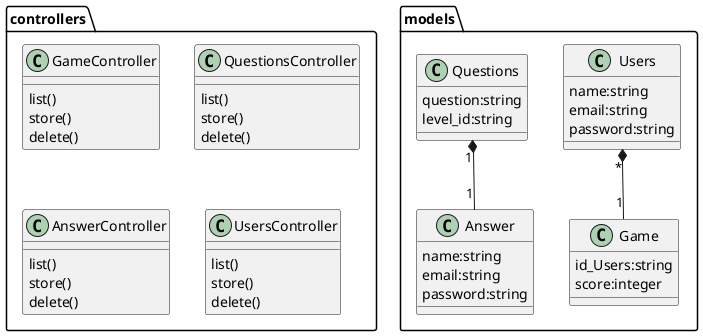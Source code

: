 @startuml

class models.Users{
name:string
email:string
password:string
}

class models.Questions{
question:string
level_id:string
}

class models.Game{
id_Users:string
score:integer
}
class models.Answer{
name:string
email:string
password:string
}



models.Users "*" *-- "1" models.Game
models.Questions "1" *-- "1" models.Answer

class controllers.GameController{
list()
store()
delete()
}

class controllers.QuestionsController{
list()
store()
delete()
}

class controllers.AnswerController{
list()
store()
delete()
}


class controllers.UsersController{
list()
store()
delete()
}

@enduml